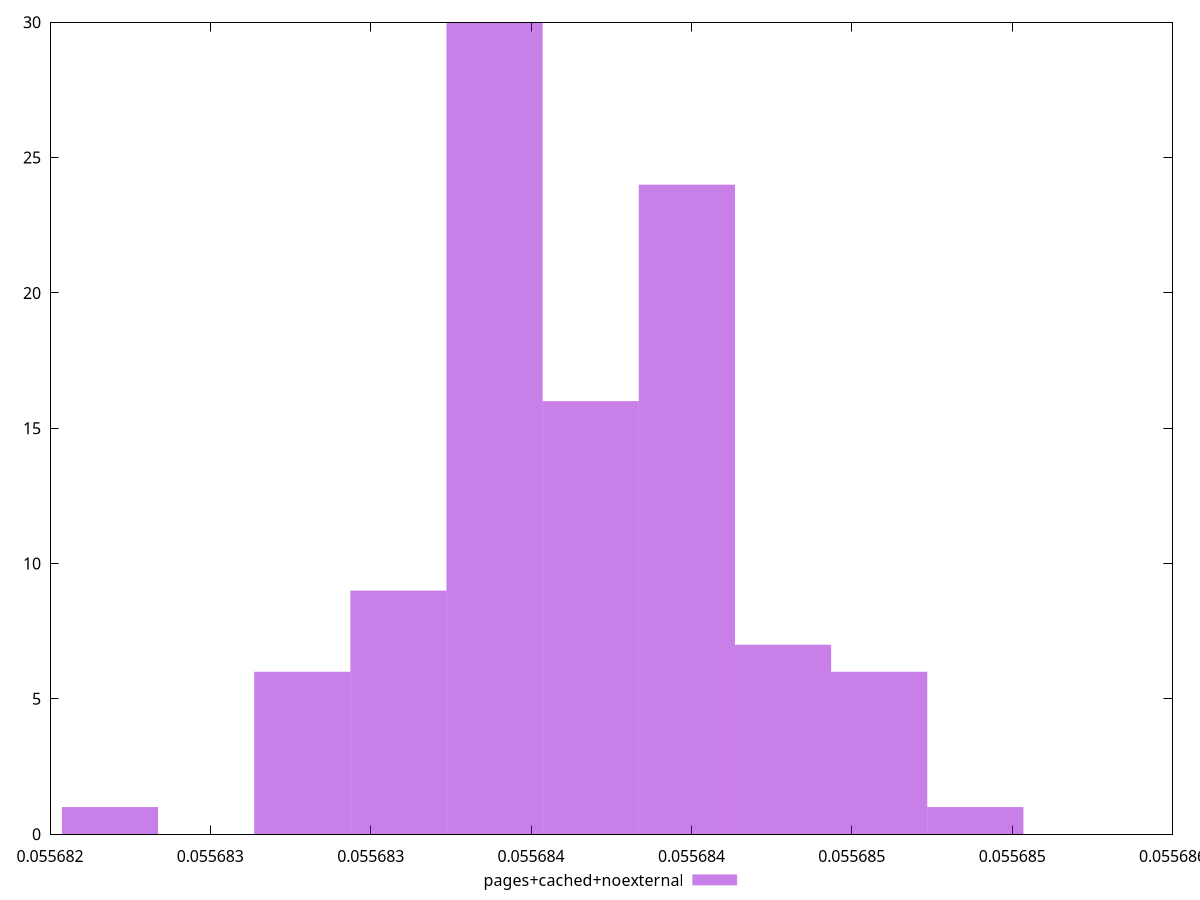 $_pagesCachedNoexternal <<EOF
0.05568388620582694 30
0.05568478566770918 7
0.055683586385199525 9
0.055684186026454356 16
0.055684485847081765 24
0.05568328656457211 6
0.055685085488336596 6
0.055682686923317286 1
0.05568538530896401 1
EOF
set key outside below
set terminal pngcairo
set output "report_00005_2020-11-02T22-26-11.212Z/total-byte-weight/pages+cached+noexternal//hist.png"
set yrange [0:30]
set boxwidth 2.9982062741394187e-7
set style fill transparent solid 0.5 noborder
plot $_pagesCachedNoexternal title "pages+cached+noexternal" with boxes ,